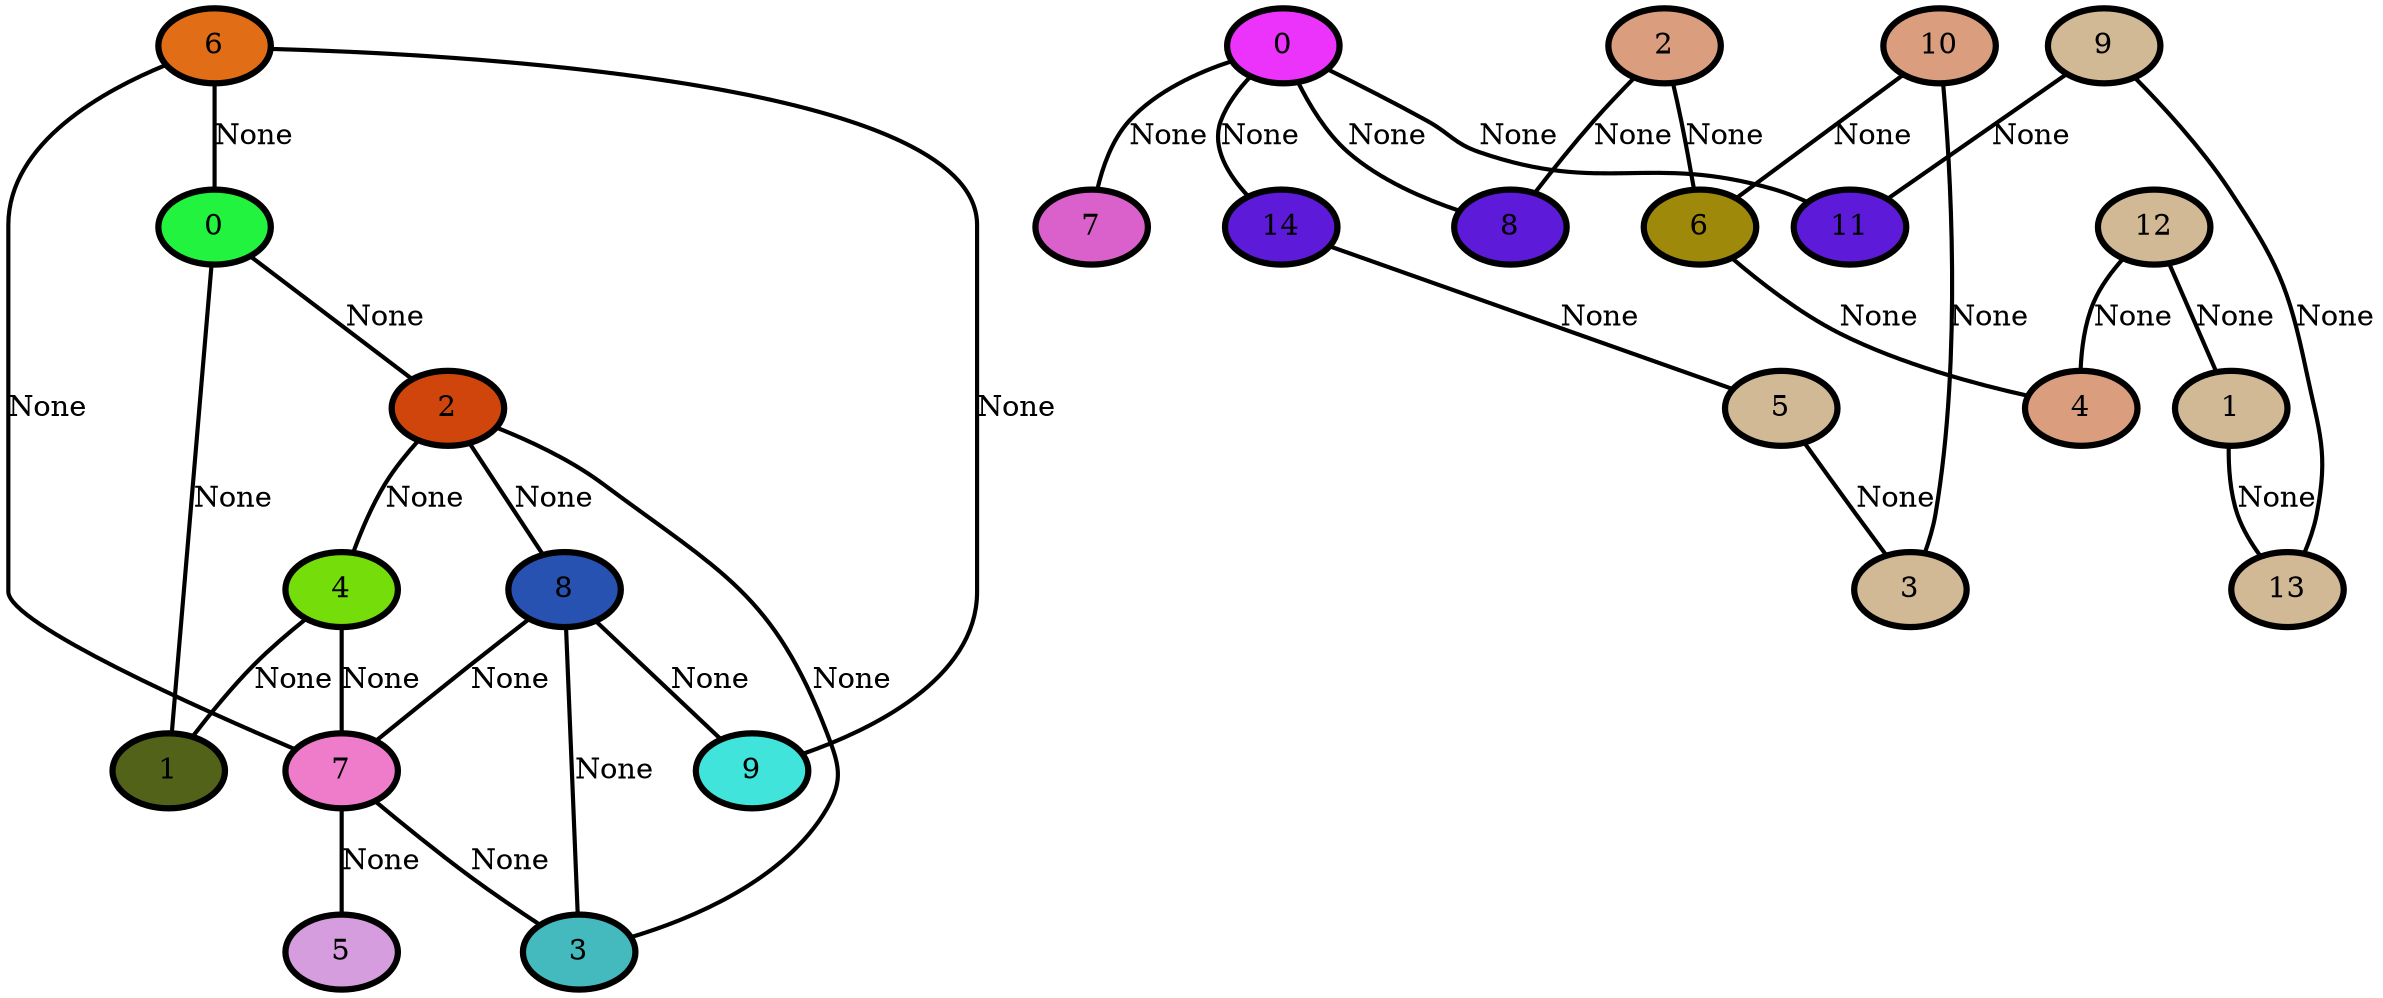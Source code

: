 graph G {
    0 [penwidth=3,label="6",fontcolor="Black",style=filled,fillcolor="#e16e16"]
    1 [penwidth=3,label="0",fontcolor="Black",style=filled,fillcolor="#22f33e"]
    2 [penwidth=3,label="9",fontcolor="Black",style=filled,fillcolor="#40e4da"]
    3 [penwidth=3,label="7",fontcolor="Black",style=filled,fillcolor="#ee7cca"]
    4 [penwidth=3,label="1",fontcolor="Black",style=filled,fillcolor="#526219"]
    5 [penwidth=3,label="2",fontcolor="Black",style=filled,fillcolor="#d0450c"]
    6 [penwidth=3,label="4",fontcolor="Black",style=filled,fillcolor="#74dd0a"]
    7 [penwidth=3,label="8",fontcolor="Black",style=filled,fillcolor="#2752b2"]
    8 [penwidth=3,label="3",fontcolor="Black",style=filled,fillcolor="#44b9be"]
    9 [penwidth=3,label="5",fontcolor="Black",style=filled,fillcolor="#d59cde"]
    10 [penwidth=3,label="0",fontcolor="Black",style=filled,fillcolor="#eb33fc"]
    11 [penwidth=3,label="7",fontcolor="Black",style=filled,fillcolor="#da61cb"]
    12 [penwidth=3,label="14",fontcolor="Black",style=filled,fillcolor="#5d1ad8"]
    13 [penwidth=3,label="8",fontcolor="Black",style=filled,fillcolor="#5d1ad8"]
    14 [penwidth=3,label="11",fontcolor="Black",style=filled,fillcolor="#5d1ad8"]
    15 [penwidth=3,label="12",fontcolor="Black",style=filled,fillcolor="#d2b995"]
    16 [penwidth=3,label="1",fontcolor="Black",style=filled,fillcolor="#d2b995"]
    17 [penwidth=3,label="4",fontcolor="Black",style=filled,fillcolor="#da9e7e"]
    18 [penwidth=3,label="13",fontcolor="Black",style=filled,fillcolor="#d2b995"]
    19 [penwidth=3,label="5",fontcolor="Black",style=filled,fillcolor="#d2b995"]
    20 [penwidth=3,label="9",fontcolor="Black",style=filled,fillcolor="#d2b995"]
    21 [penwidth=3,label="3",fontcolor="Black",style=filled,fillcolor="#d2b995"]
    22 [penwidth=3,label="2",fontcolor="Black",style=filled,fillcolor="#da9e7e"]
    23 [penwidth=3,label="6",fontcolor="Black",style=filled,fillcolor="#9f890b"]
    24 [penwidth=3,label="10",fontcolor="Black",style=filled,fillcolor="#da9e7e"]

    0--1 [penwidth=2,label="None"]
    0--2 [penwidth=2,label="None"]
    0--3 [penwidth=2,label="None"]
    1--4 [penwidth=2,label="None"]
    1--5 [penwidth=2,label="None"]
    5--6 [penwidth=2,label="None"]
    5--7 [penwidth=2,label="None"]
    5--8 [penwidth=2,label="None"]
    6--3 [penwidth=2,label="None"]
    6--4 [penwidth=2,label="None"]
    7--2 [penwidth=2,label="None"]
    7--8 [penwidth=2,label="None"]
    7--3 [penwidth=2,label="None"]
    3--8 [penwidth=2,label="None"]
    3--9 [penwidth=2,label="None"]
    10--11 [penwidth=2,label="None"]
    10--12 [penwidth=2,label="None"]
    10--13 [penwidth=2,label="None"]
    10--14 [penwidth=2,label="None"]
    15--16 [penwidth=2,label="None"]
    15--17 [penwidth=2,label="None"]
    16--18 [penwidth=2,label="None"]
    12--19 [penwidth=2,label="None"]
    20--14 [penwidth=2,label="None"]
    20--18 [penwidth=2,label="None"]
    19--21 [penwidth=2,label="None"]
    22--13 [penwidth=2,label="None"]
    22--23 [penwidth=2,label="None"]
    24--21 [penwidth=2,label="None"]
    24--23 [penwidth=2,label="None"]
    23--17 [penwidth=2,label="None"]
}